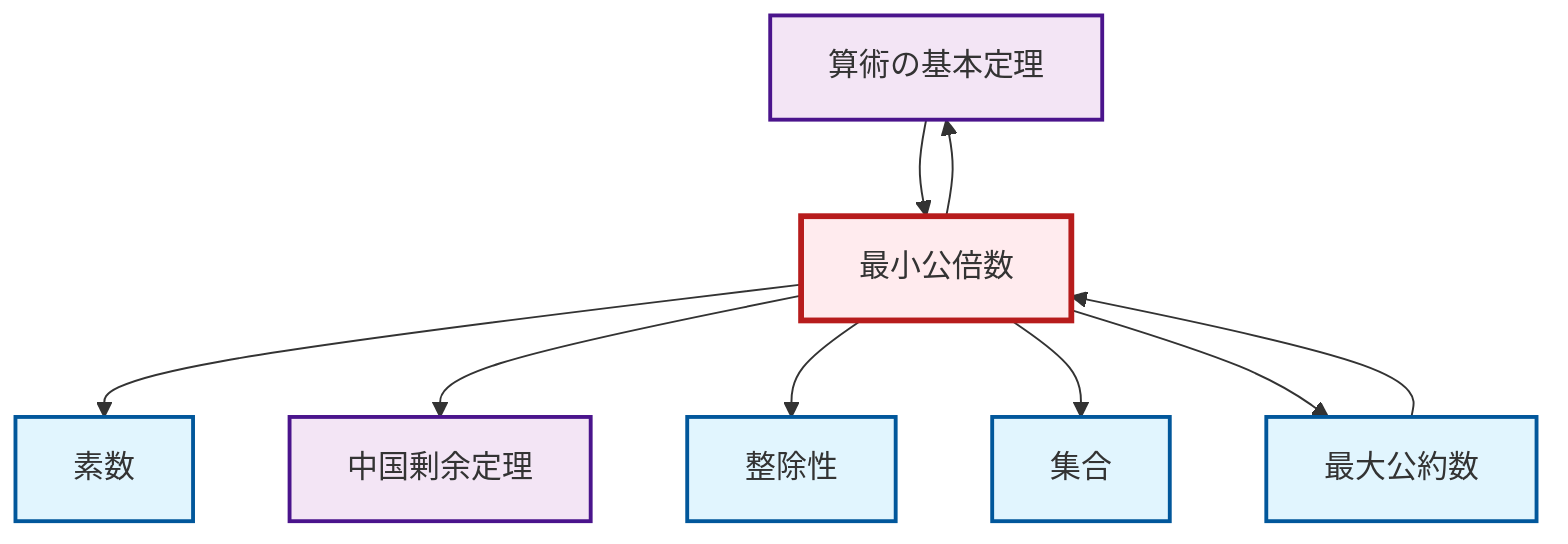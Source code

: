 graph TD
    classDef definition fill:#e1f5fe,stroke:#01579b,stroke-width:2px
    classDef theorem fill:#f3e5f5,stroke:#4a148c,stroke-width:2px
    classDef axiom fill:#fff3e0,stroke:#e65100,stroke-width:2px
    classDef example fill:#e8f5e9,stroke:#1b5e20,stroke-width:2px
    classDef current fill:#ffebee,stroke:#b71c1c,stroke-width:3px
    def-set["集合"]:::definition
    thm-fundamental-arithmetic["算術の基本定理"]:::theorem
    def-lcm["最小公倍数"]:::definition
    thm-chinese-remainder["中国剰余定理"]:::theorem
    def-prime["素数"]:::definition
    def-divisibility["整除性"]:::definition
    def-gcd["最大公約数"]:::definition
    def-lcm --> def-prime
    def-lcm --> thm-chinese-remainder
    def-lcm --> def-divisibility
    def-gcd --> def-lcm
    thm-fundamental-arithmetic --> def-lcm
    def-lcm --> def-set
    def-lcm --> def-gcd
    def-lcm --> thm-fundamental-arithmetic
    class def-lcm current